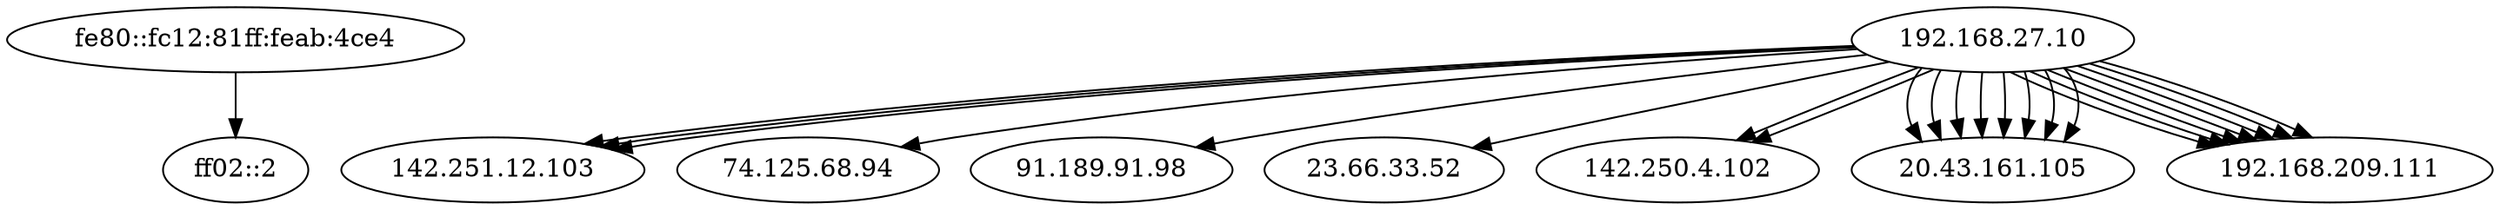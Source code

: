 digraph NWTraffic_update {
  "fe80::fc12:81ff:feab:4ce4" [degree=2, in_degree=0, out_degree=2, activity_score=0.19, total_connections=2];
  "ff02::2" [degree=2, in_degree=2, out_degree=0, activity_score=0.19, total_connections=2];
  "fe80::fc12:81ff:feab:4ce4" -> "ff02::2" [protocol_UNKNOWN=0.00,protocol_TCP=0.00,protocol_UDP=0.00,protocol_ICMP=1.00,timestamp_sin=0.79,timestamp_cos=-0.62,src_port_type=0.00,dst_port_type=0.00,conn_state_successful=0.00,conn_state_rejected_reset=0.00,conn_state_partial=0.00,conn_state_suspicious=0.00,conn_state_other=1.00,local_orig=1.00,local_resp=0.00,history_length=0.10,orig_bytes=0.00,resp_bytes=0.00,orig_pkts=0.05,resp_pkts=0.00,orig_ip_bytes=0.29,resp_ip_bytes=0.00,service_HTTP=0.00,service_FTP=0.00,service_SSH=0.00,service_DNS=0.00,service_UNKNOWN=1.00  ];
  "192.168.27.10" [degree=48, in_degree=0, out_degree=48, activity_score=0.99, total_connections=48];
  "142.251.12.103" [degree=3, in_degree=3, out_degree=0, activity_score=0.27, total_connections=3];
  "192.168.27.10" -> "142.251.12.103" [protocol_UNKNOWN=0.00,protocol_TCP=1.00,protocol_UDP=0.00,protocol_ICMP=0.00,timestamp_sin=0.79,timestamp_cos=-0.62,src_port_type=0.50,dst_port_type=0.00,conn_state_successful=0.00,conn_state_rejected_reset=1.00,conn_state_partial=0.00,conn_state_suspicious=0.00,conn_state_other=0.00,local_orig=1.00,local_resp=0.00,history_length=0.30,orig_bytes=0.00,resp_bytes=0.00,orig_pkts=0.08,resp_pkts=0.05,orig_ip_bytes=0.33,resp_ip_bytes=0.28,service_HTTP=0.00,service_FTP=0.00,service_SSH=0.00,service_DNS=0.00,service_UNKNOWN=1.00  ];
  "192.168.27.10" [degree=48, in_degree=0, out_degree=48, activity_score=0.99, total_connections=48];
  "142.251.12.103" [degree=3, in_degree=3, out_degree=0, activity_score=0.27, total_connections=3];
  "192.168.27.10" -> "142.251.12.103" [protocol_UNKNOWN=0.00,protocol_TCP=1.00,protocol_UDP=0.00,protocol_ICMP=0.00,timestamp_sin=0.79,timestamp_cos=-0.62,src_port_type=0.50,dst_port_type=0.00,conn_state_successful=0.00,conn_state_rejected_reset=1.00,conn_state_partial=0.00,conn_state_suspicious=0.00,conn_state_other=0.00,local_orig=1.00,local_resp=0.00,history_length=0.80,orig_bytes=0.55,resp_bytes=0.63,orig_pkts=0.20,resp_pkts=0.19,orig_ip_bytes=0.57,resp_ip_bytes=0.63,service_HTTP=0.00,service_FTP=0.00,service_SSH=0.00,service_DNS=0.00,service_UNKNOWN=1.00  ];
  "192.168.27.10" [degree=48, in_degree=0, out_degree=48, activity_score=0.99, total_connections=48];
  "142.251.12.103" [degree=3, in_degree=3, out_degree=0, activity_score=0.27, total_connections=3];
  "192.168.27.10" -> "142.251.12.103" [protocol_UNKNOWN=0.00,protocol_TCP=1.00,protocol_UDP=0.00,protocol_ICMP=0.00,timestamp_sin=0.79,timestamp_cos=-0.62,src_port_type=0.50,dst_port_type=0.00,conn_state_successful=0.00,conn_state_rejected_reset=1.00,conn_state_partial=0.00,conn_state_suspicious=0.00,conn_state_other=0.00,local_orig=1.00,local_resp=0.00,history_length=0.80,orig_bytes=0.55,resp_bytes=0.63,orig_pkts=0.19,resp_pkts=0.19,orig_ip_bytes=0.57,resp_ip_bytes=0.63,service_HTTP=0.00,service_FTP=0.00,service_SSH=0.00,service_DNS=0.00,service_UNKNOWN=1.00  ];
  "192.168.27.10" [degree=48, in_degree=0, out_degree=48, activity_score=0.99, total_connections=48];
  "74.125.68.94" [degree=1, in_degree=1, out_degree=0, activity_score=0.10, total_connections=1];
  "192.168.27.10" -> "74.125.68.94" [protocol_UNKNOWN=0.00,protocol_TCP=1.00,protocol_UDP=0.00,protocol_ICMP=0.00,timestamp_sin=0.79,timestamp_cos=-0.62,src_port_type=0.50,dst_port_type=0.00,conn_state_successful=0.00,conn_state_rejected_reset=1.00,conn_state_partial=0.00,conn_state_suspicious=0.00,conn_state_other=0.00,local_orig=1.00,local_resp=0.00,history_length=0.80,orig_bytes=0.55,resp_bytes=0.63,orig_pkts=0.19,resp_pkts=0.19,orig_ip_bytes=0.57,resp_ip_bytes=0.63,service_HTTP=0.00,service_FTP=0.00,service_SSH=0.00,service_DNS=0.00,service_UNKNOWN=1.00  ];
  "192.168.27.10" [degree=48, in_degree=0, out_degree=48, activity_score=0.99, total_connections=48];
  "91.189.91.98" [degree=1, in_degree=1, out_degree=0, activity_score=0.10, total_connections=1];
  "192.168.27.10" -> "91.189.91.98" [protocol_UNKNOWN=0.00,protocol_TCP=1.00,protocol_UDP=0.00,protocol_ICMP=0.00,timestamp_sin=0.79,timestamp_cos=-0.62,src_port_type=0.50,dst_port_type=0.00,conn_state_successful=1.00,conn_state_rejected_reset=0.00,conn_state_partial=0.00,conn_state_suspicious=0.00,conn_state_other=0.00,local_orig=1.00,local_resp=0.00,history_length=0.80,orig_bytes=0.32,resp_bytes=0.38,orig_pkts=0.14,resp_pkts=0.13,orig_ip_bytes=0.42,resp_ip_bytes=0.43,service_HTTP=1.00,service_FTP=0.00,service_SSH=0.00,service_DNS=0.00,service_UNKNOWN=0.00  ];
  "192.168.27.10" [degree=48, in_degree=0, out_degree=48, activity_score=0.99, total_connections=48];
  "23.66.33.52" [degree=1, in_degree=1, out_degree=0, activity_score=0.10, total_connections=1];
  "192.168.27.10" -> "23.66.33.52" [protocol_UNKNOWN=0.00,protocol_TCP=1.00,protocol_UDP=0.00,protocol_ICMP=0.00,timestamp_sin=0.79,timestamp_cos=-0.62,src_port_type=0.50,dst_port_type=0.00,conn_state_successful=1.00,conn_state_rejected_reset=0.00,conn_state_partial=0.00,conn_state_suspicious=0.00,conn_state_other=0.00,local_orig=1.00,local_resp=0.00,history_length=0.80,orig_bytes=0.49,resp_bytes=0.54,orig_pkts=0.20,resp_pkts=0.19,orig_ip_bytes=0.53,resp_ip_bytes=0.56,service_HTTP=1.00,service_FTP=0.00,service_SSH=0.00,service_DNS=0.00,service_UNKNOWN=0.00  ];
  "192.168.27.10" [degree=48, in_degree=0, out_degree=48, activity_score=0.99, total_connections=48];
  "142.250.4.102" [degree=2, in_degree=2, out_degree=0, activity_score=0.19, total_connections=2];
  "192.168.27.10" -> "142.250.4.102" [protocol_UNKNOWN=0.00,protocol_TCP=1.00,protocol_UDP=0.00,protocol_ICMP=0.00,timestamp_sin=0.78,timestamp_cos=-0.62,src_port_type=0.50,dst_port_type=0.00,conn_state_successful=1.00,conn_state_rejected_reset=0.00,conn_state_partial=0.00,conn_state_suspicious=0.00,conn_state_other=0.00,local_orig=1.00,local_resp=0.00,history_length=0.80,orig_bytes=0.57,resp_bytes=0.67,orig_pkts=0.21,resp_pkts=0.22,orig_ip_bytes=0.59,resp_ip_bytes=0.68,service_HTTP=0.00,service_FTP=0.00,service_SSH=0.00,service_DNS=0.00,service_UNKNOWN=1.00  ];
  "192.168.27.10" [degree=48, in_degree=0, out_degree=48, activity_score=0.99, total_connections=48];
  "142.250.4.102" [degree=2, in_degree=2, out_degree=0, activity_score=0.19, total_connections=2];
  "192.168.27.10" -> "142.250.4.102" [protocol_UNKNOWN=0.00,protocol_TCP=1.00,protocol_UDP=0.00,protocol_ICMP=0.00,timestamp_sin=0.78,timestamp_cos=-0.62,src_port_type=0.50,dst_port_type=0.00,conn_state_successful=0.00,conn_state_rejected_reset=1.00,conn_state_partial=0.00,conn_state_suspicious=0.00,conn_state_other=0.00,local_orig=1.00,local_resp=0.00,history_length=0.30,orig_bytes=0.00,resp_bytes=0.00,orig_pkts=0.08,resp_pkts=0.05,orig_ip_bytes=0.33,resp_ip_bytes=0.28,service_HTTP=0.00,service_FTP=0.00,service_SSH=0.00,service_DNS=0.00,service_UNKNOWN=1.00  ];
  "192.168.27.10" [degree=48, in_degree=0, out_degree=48, activity_score=0.99, total_connections=48];
  "20.43.161.105" [degree=8, in_degree=8, out_degree=0, activity_score=0.57, total_connections=8];
  "192.168.27.10" -> "20.43.161.105" [protocol_UNKNOWN=0.00,protocol_TCP=1.00,protocol_UDP=0.00,protocol_ICMP=0.00,timestamp_sin=0.78,timestamp_cos=-0.62,src_port_type=1.00,dst_port_type=0.00,conn_state_successful=1.00,conn_state_rejected_reset=0.00,conn_state_partial=0.00,conn_state_suspicious=0.00,conn_state_other=0.00,local_orig=1.00,local_resp=0.00,history_length=0.90,orig_bytes=0.55,resp_bytes=0.63,orig_pkts=0.19,resp_pkts=0.20,orig_ip_bytes=0.57,resp_ip_bytes=0.63,service_HTTP=0.00,service_FTP=0.00,service_SSH=0.00,service_DNS=0.00,service_UNKNOWN=1.00  ];
  "192.168.27.10" [degree=48, in_degree=0, out_degree=48, activity_score=0.99, total_connections=48];
  "20.43.161.105" [degree=8, in_degree=8, out_degree=0, activity_score=0.57, total_connections=8];
  "192.168.27.10" -> "20.43.161.105" [protocol_UNKNOWN=0.00,protocol_TCP=1.00,protocol_UDP=0.00,protocol_ICMP=0.00,timestamp_sin=0.78,timestamp_cos=-0.62,src_port_type=1.00,dst_port_type=0.00,conn_state_successful=1.00,conn_state_rejected_reset=0.00,conn_state_partial=0.00,conn_state_suspicious=0.00,conn_state_other=0.00,local_orig=1.00,local_resp=0.00,history_length=0.90,orig_bytes=0.55,resp_bytes=0.62,orig_pkts=0.19,resp_pkts=0.19,orig_ip_bytes=0.57,resp_ip_bytes=0.63,service_HTTP=0.00,service_FTP=0.00,service_SSH=0.00,service_DNS=0.00,service_UNKNOWN=1.00  ];
  "192.168.27.10" [degree=48, in_degree=0, out_degree=48, activity_score=0.99, total_connections=48];
  "20.43.161.105" [degree=8, in_degree=8, out_degree=0, activity_score=0.57, total_connections=8];
  "192.168.27.10" -> "20.43.161.105" [protocol_UNKNOWN=0.00,protocol_TCP=1.00,protocol_UDP=0.00,protocol_ICMP=0.00,timestamp_sin=0.78,timestamp_cos=-0.62,src_port_type=1.00,dst_port_type=0.00,conn_state_successful=0.00,conn_state_rejected_reset=1.00,conn_state_partial=0.00,conn_state_suspicious=0.00,conn_state_other=0.00,local_orig=1.00,local_resp=0.00,history_length=0.80,orig_bytes=0.55,resp_bytes=0.63,orig_pkts=0.19,resp_pkts=0.19,orig_ip_bytes=0.57,resp_ip_bytes=0.63,service_HTTP=0.00,service_FTP=0.00,service_SSH=0.00,service_DNS=0.00,service_UNKNOWN=1.00  ];
  "192.168.27.10" [degree=48, in_degree=0, out_degree=48, activity_score=0.99, total_connections=48];
  "20.43.161.105" [degree=8, in_degree=8, out_degree=0, activity_score=0.57, total_connections=8];
  "192.168.27.10" -> "20.43.161.105" [protocol_UNKNOWN=0.00,protocol_TCP=1.00,protocol_UDP=0.00,protocol_ICMP=0.00,timestamp_sin=0.78,timestamp_cos=-0.62,src_port_type=1.00,dst_port_type=0.00,conn_state_successful=0.00,conn_state_rejected_reset=1.00,conn_state_partial=0.00,conn_state_suspicious=0.00,conn_state_other=0.00,local_orig=1.00,local_resp=0.00,history_length=0.80,orig_bytes=0.55,resp_bytes=0.63,orig_pkts=0.19,resp_pkts=0.19,orig_ip_bytes=0.57,resp_ip_bytes=0.63,service_HTTP=0.00,service_FTP=0.00,service_SSH=0.00,service_DNS=0.00,service_UNKNOWN=1.00  ];
  "192.168.27.10" [degree=48, in_degree=0, out_degree=48, activity_score=0.99, total_connections=48];
  "20.43.161.105" [degree=8, in_degree=8, out_degree=0, activity_score=0.57, total_connections=8];
  "192.168.27.10" -> "20.43.161.105" [protocol_UNKNOWN=0.00,protocol_TCP=1.00,protocol_UDP=0.00,protocol_ICMP=0.00,timestamp_sin=0.78,timestamp_cos=-0.62,src_port_type=1.00,dst_port_type=0.00,conn_state_successful=0.00,conn_state_rejected_reset=1.00,conn_state_partial=0.00,conn_state_suspicious=0.00,conn_state_other=0.00,local_orig=1.00,local_resp=0.00,history_length=0.80,orig_bytes=0.55,resp_bytes=0.63,orig_pkts=0.19,resp_pkts=0.19,orig_ip_bytes=0.57,resp_ip_bytes=0.63,service_HTTP=0.00,service_FTP=0.00,service_SSH=0.00,service_DNS=0.00,service_UNKNOWN=1.00  ];
  "192.168.27.10" [degree=48, in_degree=0, out_degree=48, activity_score=0.99, total_connections=48];
  "20.43.161.105" [degree=8, in_degree=8, out_degree=0, activity_score=0.57, total_connections=8];
  "192.168.27.10" -> "20.43.161.105" [protocol_UNKNOWN=0.00,protocol_TCP=1.00,protocol_UDP=0.00,protocol_ICMP=0.00,timestamp_sin=0.78,timestamp_cos=-0.62,src_port_type=1.00,dst_port_type=0.00,conn_state_successful=1.00,conn_state_rejected_reset=0.00,conn_state_partial=0.00,conn_state_suspicious=0.00,conn_state_other=0.00,local_orig=1.00,local_resp=0.00,history_length=0.90,orig_bytes=0.55,resp_bytes=0.63,orig_pkts=0.20,resp_pkts=0.19,orig_ip_bytes=0.57,resp_ip_bytes=0.63,service_HTTP=0.00,service_FTP=0.00,service_SSH=0.00,service_DNS=0.00,service_UNKNOWN=1.00  ];
  "192.168.27.10" [degree=48, in_degree=0, out_degree=48, activity_score=0.99, total_connections=48];
  "20.43.161.105" [degree=8, in_degree=8, out_degree=0, activity_score=0.57, total_connections=8];
  "192.168.27.10" -> "20.43.161.105" [protocol_UNKNOWN=0.00,protocol_TCP=1.00,protocol_UDP=0.00,protocol_ICMP=0.00,timestamp_sin=0.78,timestamp_cos=-0.62,src_port_type=1.00,dst_port_type=0.00,conn_state_successful=1.00,conn_state_rejected_reset=0.00,conn_state_partial=0.00,conn_state_suspicious=0.00,conn_state_other=0.00,local_orig=1.00,local_resp=0.00,history_length=0.80,orig_bytes=0.55,resp_bytes=0.63,orig_pkts=0.19,resp_pkts=0.19,orig_ip_bytes=0.57,resp_ip_bytes=0.63,service_HTTP=0.00,service_FTP=0.00,service_SSH=0.00,service_DNS=0.00,service_UNKNOWN=1.00  ];
  "192.168.27.10" [degree=48, in_degree=0, out_degree=48, activity_score=0.99, total_connections=48];
  "20.43.161.105" [degree=8, in_degree=8, out_degree=0, activity_score=0.57, total_connections=8];
  "192.168.27.10" -> "20.43.161.105" [protocol_UNKNOWN=0.00,protocol_TCP=1.00,protocol_UDP=0.00,protocol_ICMP=0.00,timestamp_sin=0.78,timestamp_cos=-0.62,src_port_type=1.00,dst_port_type=0.00,conn_state_successful=0.00,conn_state_rejected_reset=1.00,conn_state_partial=0.00,conn_state_suspicious=0.00,conn_state_other=0.00,local_orig=1.00,local_resp=0.00,history_length=0.80,orig_bytes=0.55,resp_bytes=0.63,orig_pkts=0.19,resp_pkts=0.19,orig_ip_bytes=0.57,resp_ip_bytes=0.63,service_HTTP=0.00,service_FTP=0.00,service_SSH=0.00,service_DNS=0.00,service_UNKNOWN=1.00  ];
  "192.168.27.10" [degree=48, in_degree=0, out_degree=48, activity_score=0.99, total_connections=48];
  "192.168.209.111" [degree=7, in_degree=7, out_degree=0, activity_score=0.52, total_connections=7];
  "192.168.27.10" -> "192.168.209.111" [protocol_UNKNOWN=0.00,protocol_TCP=1.00,protocol_UDP=0.00,protocol_ICMP=0.00,timestamp_sin=0.79,timestamp_cos=-0.62,src_port_type=0.50,dst_port_type=0.00,conn_state_successful=1.00,conn_state_rejected_reset=0.00,conn_state_partial=0.00,conn_state_suspicious=0.00,conn_state_other=0.00,local_orig=1.00,local_resp=1.00,history_length=0.80,orig_bytes=0.44,resp_bytes=0.41,orig_pkts=0.19,resp_pkts=0.19,orig_ip_bytes=0.50,resp_ip_bytes=0.49,service_HTTP=1.00,service_FTP=0.00,service_SSH=0.00,service_DNS=0.00,service_UNKNOWN=0.00  ];
  "192.168.27.10" [degree=48, in_degree=0, out_degree=48, activity_score=0.99, total_connections=48];
  "192.168.209.111" [degree=7, in_degree=7, out_degree=0, activity_score=0.52, total_connections=7];
  "192.168.27.10" -> "192.168.209.111" [protocol_UNKNOWN=0.00,protocol_TCP=1.00,protocol_UDP=0.00,protocol_ICMP=0.00,timestamp_sin=0.79,timestamp_cos=-0.62,src_port_type=0.50,dst_port_type=0.00,conn_state_successful=1.00,conn_state_rejected_reset=0.00,conn_state_partial=0.00,conn_state_suspicious=0.00,conn_state_other=0.00,local_orig=1.00,local_resp=1.00,history_length=0.80,orig_bytes=0.43,resp_bytes=0.52,orig_pkts=0.19,resp_pkts=0.19,orig_ip_bytes=0.50,resp_ip_bytes=0.55,service_HTTP=1.00,service_FTP=0.00,service_SSH=0.00,service_DNS=0.00,service_UNKNOWN=0.00  ];
  "192.168.27.10" [degree=48, in_degree=0, out_degree=48, activity_score=0.99, total_connections=48];
  "192.168.209.111" [degree=7, in_degree=7, out_degree=0, activity_score=0.52, total_connections=7];
  "192.168.27.10" -> "192.168.209.111" [protocol_UNKNOWN=0.00,protocol_TCP=1.00,protocol_UDP=0.00,protocol_ICMP=0.00,timestamp_sin=0.79,timestamp_cos=-0.62,src_port_type=0.50,dst_port_type=0.00,conn_state_successful=1.00,conn_state_rejected_reset=0.00,conn_state_partial=0.00,conn_state_suspicious=0.00,conn_state_other=0.00,local_orig=1.00,local_resp=1.00,history_length=0.80,orig_bytes=0.51,resp_bytes=0.75,orig_pkts=0.24,resp_pkts=0.26,orig_ip_bytes=0.57,resp_ip_bytes=0.75,service_HTTP=1.00,service_FTP=0.00,service_SSH=0.00,service_DNS=0.00,service_UNKNOWN=0.00  ];
  "192.168.27.10" [degree=48, in_degree=0, out_degree=48, activity_score=0.99, total_connections=48];
  "192.168.209.111" [degree=7, in_degree=7, out_degree=0, activity_score=0.52, total_connections=7];
  "192.168.27.10" -> "192.168.209.111" [protocol_UNKNOWN=0.00,protocol_TCP=1.00,protocol_UDP=0.00,protocol_ICMP=0.00,timestamp_sin=0.79,timestamp_cos=-0.62,src_port_type=0.50,dst_port_type=0.00,conn_state_successful=1.00,conn_state_rejected_reset=0.00,conn_state_partial=0.00,conn_state_suspicious=0.00,conn_state_other=0.00,local_orig=1.00,local_resp=1.00,history_length=0.80,orig_bytes=0.42,resp_bytes=0.65,orig_pkts=0.21,resp_pkts=0.21,orig_ip_bytes=0.52,resp_ip_bytes=0.65,service_HTTP=1.00,service_FTP=0.00,service_SSH=0.00,service_DNS=0.00,service_UNKNOWN=0.00  ];
  "192.168.27.10" [degree=48, in_degree=0, out_degree=48, activity_score=0.99, total_connections=48];
  "192.168.209.111" [degree=7, in_degree=7, out_degree=0, activity_score=0.52, total_connections=7];
  "192.168.27.10" -> "192.168.209.111" [protocol_UNKNOWN=0.00,protocol_TCP=1.00,protocol_UDP=0.00,protocol_ICMP=0.00,timestamp_sin=0.79,timestamp_cos=-0.62,src_port_type=0.50,dst_port_type=0.00,conn_state_successful=1.00,conn_state_rejected_reset=0.00,conn_state_partial=0.00,conn_state_suspicious=0.00,conn_state_other=0.00,local_orig=1.00,local_resp=1.00,history_length=0.80,orig_bytes=0.43,resp_bytes=0.83,orig_pkts=0.29,resp_pkts=0.31,orig_ip_bytes=0.58,resp_ip_bytes=0.83,service_HTTP=1.00,service_FTP=0.00,service_SSH=0.00,service_DNS=0.00,service_UNKNOWN=0.00  ];
  "192.168.27.10" [degree=48, in_degree=0, out_degree=48, activity_score=0.99, total_connections=48];
  "192.168.209.111" [degree=7, in_degree=7, out_degree=0, activity_score=0.52, total_connections=7];
  "192.168.27.10" -> "192.168.209.111" [protocol_UNKNOWN=0.00,protocol_TCP=1.00,protocol_UDP=0.00,protocol_ICMP=0.00,timestamp_sin=0.79,timestamp_cos=-0.62,src_port_type=0.50,dst_port_type=0.00,conn_state_successful=1.00,conn_state_rejected_reset=0.00,conn_state_partial=0.00,conn_state_suspicious=0.00,conn_state_other=0.00,local_orig=1.00,local_resp=1.00,history_length=0.80,orig_bytes=0.43,resp_bytes=0.77,orig_pkts=0.27,resp_pkts=0.27,orig_ip_bytes=0.56,resp_ip_bytes=0.77,service_HTTP=1.00,service_FTP=0.00,service_SSH=0.00,service_DNS=0.00,service_UNKNOWN=0.00  ];
  "192.168.27.10" [degree=48, in_degree=0, out_degree=48, activity_score=0.99, total_connections=48];
  "192.168.209.111" [degree=7, in_degree=7, out_degree=0, activity_score=0.52, total_connections=7];
  "192.168.27.10" -> "192.168.209.111" [protocol_UNKNOWN=0.00,protocol_TCP=1.00,protocol_UDP=0.00,protocol_ICMP=0.00,timestamp_sin=0.79,timestamp_cos=-0.62,src_port_type=0.50,dst_port_type=0.00,conn_state_successful=1.00,conn_state_rejected_reset=0.00,conn_state_partial=0.00,conn_state_suspicious=0.00,conn_state_other=0.00,local_orig=1.00,local_resp=1.00,history_length=0.80,orig_bytes=0.42,resp_bytes=0.68,orig_pkts=0.22,resp_pkts=0.22,orig_ip_bytes=0.52,resp_ip_bytes=0.69,service_HTTP=1.00,service_FTP=0.00,service_SSH=0.00,service_DNS=0.00,service_UNKNOWN=0.00  ];
}
